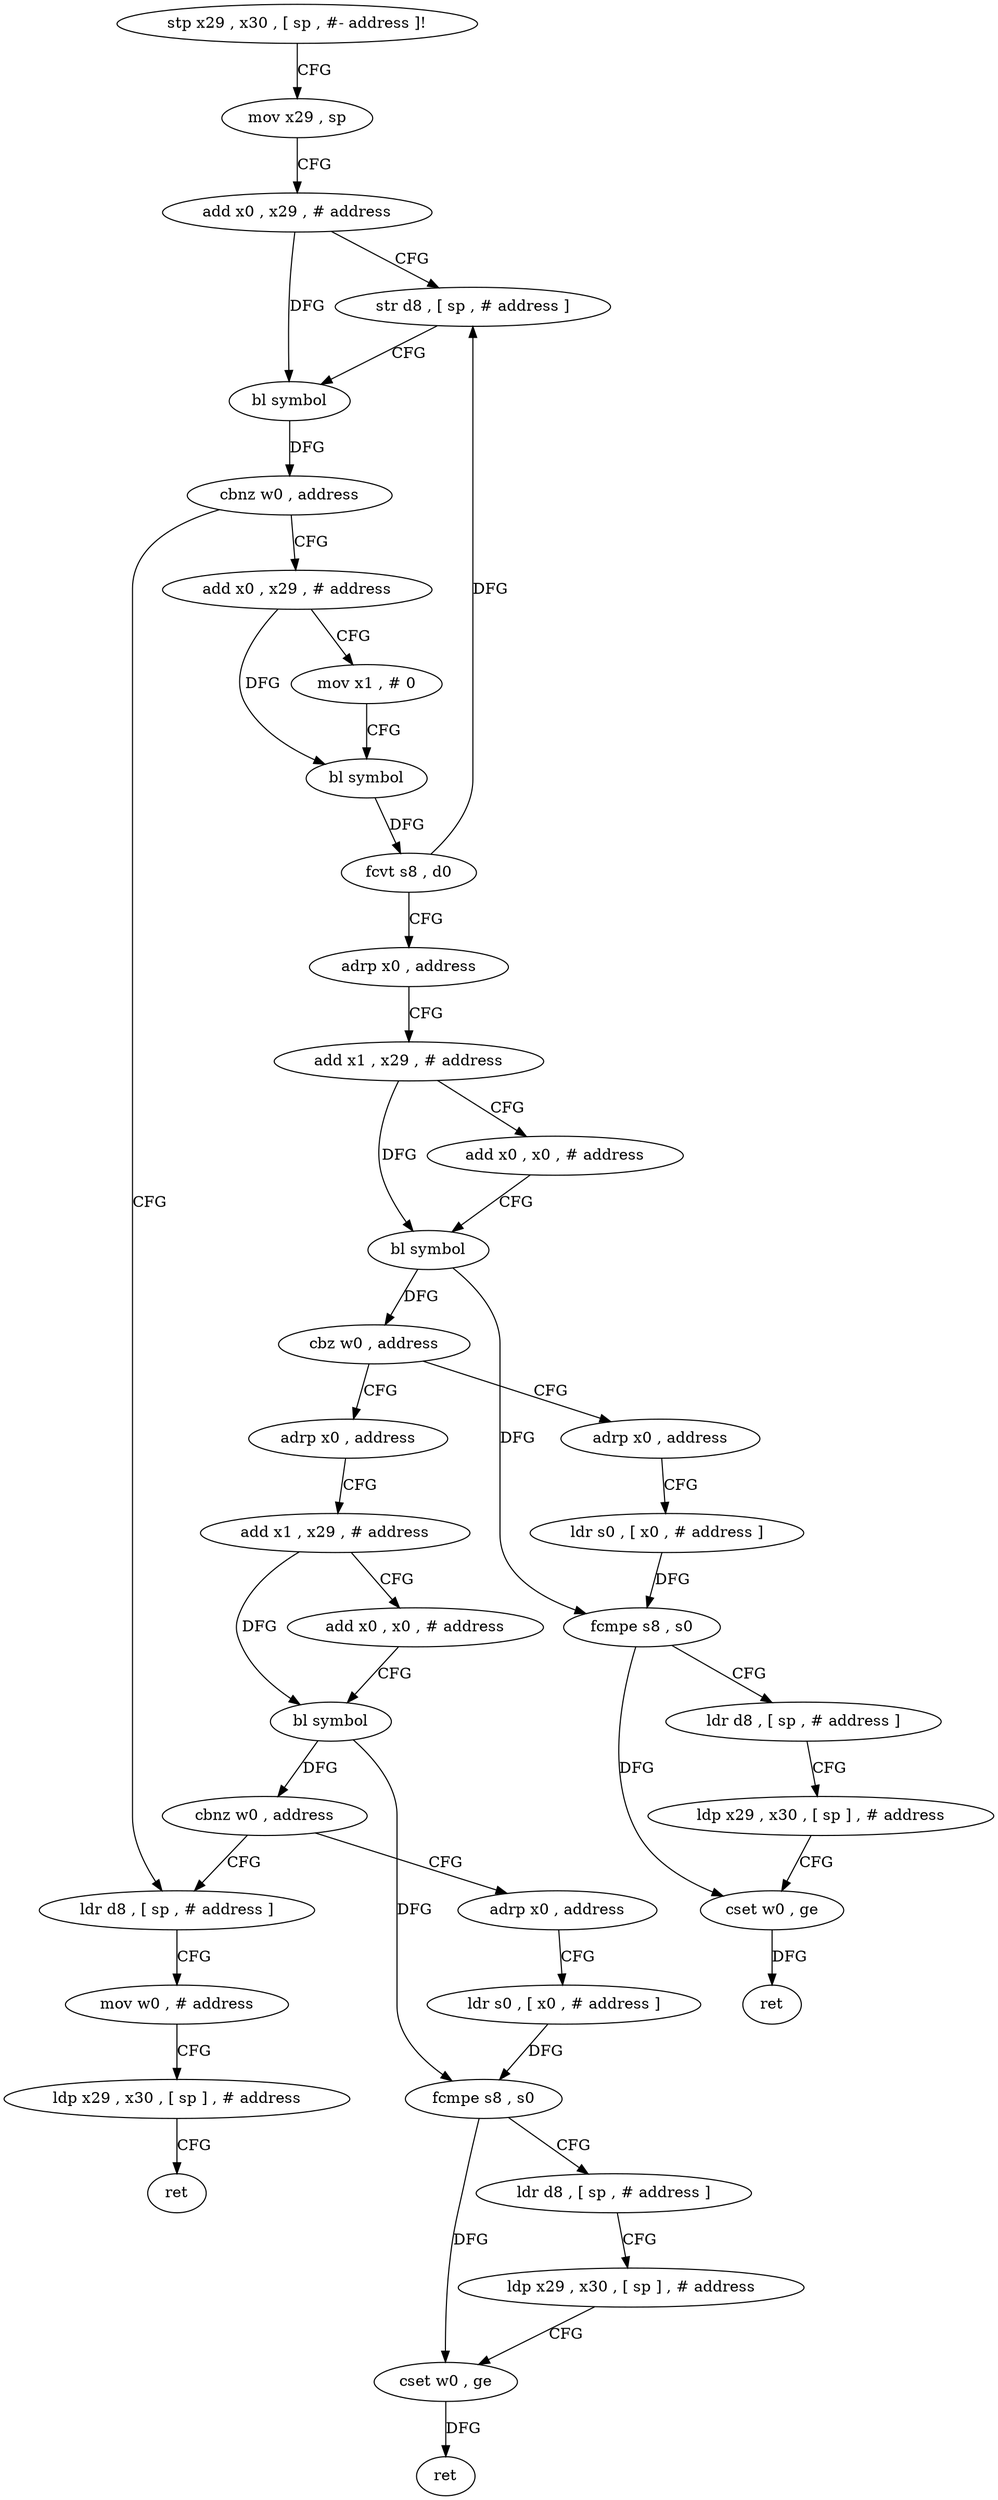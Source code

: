 digraph "func" {
"4243888" [label = "stp x29 , x30 , [ sp , #- address ]!" ]
"4243892" [label = "mov x29 , sp" ]
"4243896" [label = "add x0 , x29 , # address" ]
"4243900" [label = "str d8 , [ sp , # address ]" ]
"4243904" [label = "bl symbol" ]
"4243908" [label = "cbnz w0 , address" ]
"4244000" [label = "ldr d8 , [ sp , # address ]" ]
"4243912" [label = "add x0 , x29 , # address" ]
"4244004" [label = "mov w0 , # address" ]
"4244008" [label = "ldp x29 , x30 , [ sp ] , # address" ]
"4244012" [label = "ret" ]
"4243916" [label = "mov x1 , # 0" ]
"4243920" [label = "bl symbol" ]
"4243924" [label = "fcvt s8 , d0" ]
"4243928" [label = "adrp x0 , address" ]
"4243932" [label = "add x1 , x29 , # address" ]
"4243936" [label = "add x0 , x0 , # address" ]
"4243940" [label = "bl symbol" ]
"4243944" [label = "cbz w0 , address" ]
"4244016" [label = "adrp x0 , address" ]
"4243948" [label = "adrp x0 , address" ]
"4244020" [label = "ldr s0 , [ x0 , # address ]" ]
"4244024" [label = "fcmpe s8 , s0" ]
"4244028" [label = "ldr d8 , [ sp , # address ]" ]
"4244032" [label = "ldp x29 , x30 , [ sp ] , # address" ]
"4244036" [label = "cset w0 , ge" ]
"4244040" [label = "ret" ]
"4243952" [label = "add x1 , x29 , # address" ]
"4243956" [label = "add x0 , x0 , # address" ]
"4243960" [label = "bl symbol" ]
"4243964" [label = "cbnz w0 , address" ]
"4243968" [label = "adrp x0 , address" ]
"4243972" [label = "ldr s0 , [ x0 , # address ]" ]
"4243976" [label = "fcmpe s8 , s0" ]
"4243980" [label = "ldr d8 , [ sp , # address ]" ]
"4243984" [label = "ldp x29 , x30 , [ sp ] , # address" ]
"4243988" [label = "cset w0 , ge" ]
"4243992" [label = "ret" ]
"4243888" -> "4243892" [ label = "CFG" ]
"4243892" -> "4243896" [ label = "CFG" ]
"4243896" -> "4243900" [ label = "CFG" ]
"4243896" -> "4243904" [ label = "DFG" ]
"4243900" -> "4243904" [ label = "CFG" ]
"4243904" -> "4243908" [ label = "DFG" ]
"4243908" -> "4244000" [ label = "CFG" ]
"4243908" -> "4243912" [ label = "CFG" ]
"4244000" -> "4244004" [ label = "CFG" ]
"4243912" -> "4243916" [ label = "CFG" ]
"4243912" -> "4243920" [ label = "DFG" ]
"4244004" -> "4244008" [ label = "CFG" ]
"4244008" -> "4244012" [ label = "CFG" ]
"4243916" -> "4243920" [ label = "CFG" ]
"4243920" -> "4243924" [ label = "DFG" ]
"4243924" -> "4243928" [ label = "CFG" ]
"4243924" -> "4243900" [ label = "DFG" ]
"4243928" -> "4243932" [ label = "CFG" ]
"4243932" -> "4243936" [ label = "CFG" ]
"4243932" -> "4243940" [ label = "DFG" ]
"4243936" -> "4243940" [ label = "CFG" ]
"4243940" -> "4243944" [ label = "DFG" ]
"4243940" -> "4244024" [ label = "DFG" ]
"4243944" -> "4244016" [ label = "CFG" ]
"4243944" -> "4243948" [ label = "CFG" ]
"4244016" -> "4244020" [ label = "CFG" ]
"4243948" -> "4243952" [ label = "CFG" ]
"4244020" -> "4244024" [ label = "DFG" ]
"4244024" -> "4244028" [ label = "CFG" ]
"4244024" -> "4244036" [ label = "DFG" ]
"4244028" -> "4244032" [ label = "CFG" ]
"4244032" -> "4244036" [ label = "CFG" ]
"4244036" -> "4244040" [ label = "DFG" ]
"4243952" -> "4243956" [ label = "CFG" ]
"4243952" -> "4243960" [ label = "DFG" ]
"4243956" -> "4243960" [ label = "CFG" ]
"4243960" -> "4243964" [ label = "DFG" ]
"4243960" -> "4243976" [ label = "DFG" ]
"4243964" -> "4244000" [ label = "CFG" ]
"4243964" -> "4243968" [ label = "CFG" ]
"4243968" -> "4243972" [ label = "CFG" ]
"4243972" -> "4243976" [ label = "DFG" ]
"4243976" -> "4243980" [ label = "CFG" ]
"4243976" -> "4243988" [ label = "DFG" ]
"4243980" -> "4243984" [ label = "CFG" ]
"4243984" -> "4243988" [ label = "CFG" ]
"4243988" -> "4243992" [ label = "DFG" ]
}
